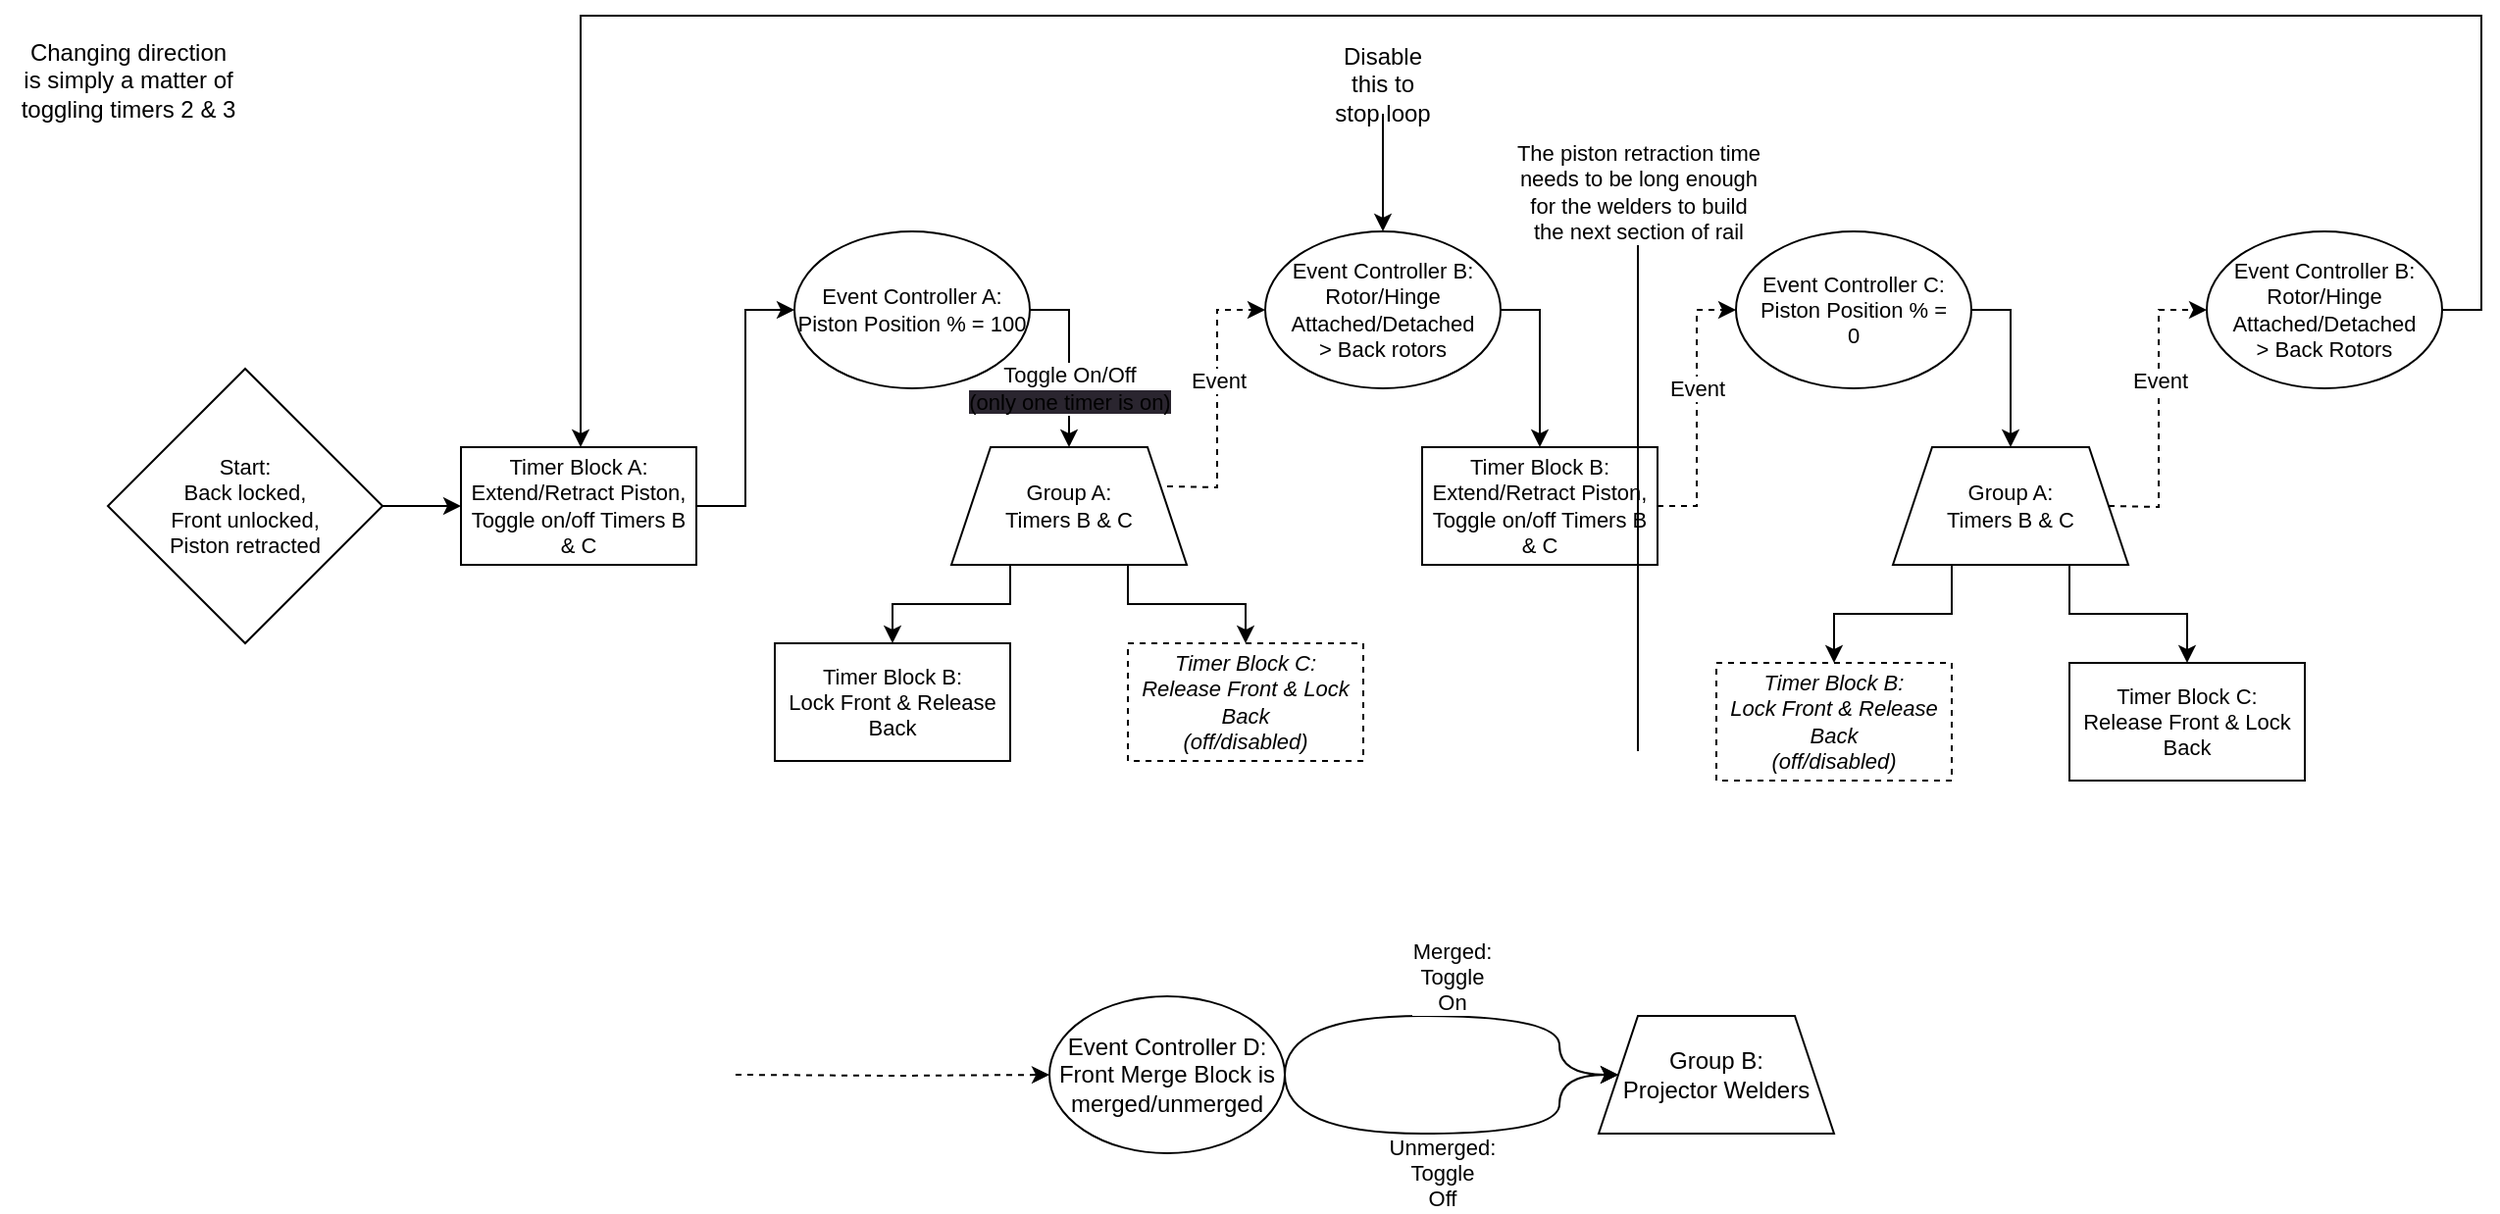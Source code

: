 <mxfile version="21.4.0" type="device">
  <diagram name="Page-1" id="ujPnjMPzOGqqYlNgziyW">
    <mxGraphModel dx="2284" dy="854" grid="1" gridSize="10" guides="1" tooltips="1" connect="1" arrows="1" fold="1" page="1" pageScale="1" pageWidth="850" pageHeight="1100" math="0" shadow="0">
      <root>
        <mxCell id="0" />
        <mxCell id="1" parent="0" />
        <mxCell id="8dTDTXc-oC0BgY1ow9vV-3" style="edgeStyle=orthogonalEdgeStyle;rounded=0;orthogonalLoop=1;jettySize=auto;html=1;entryX=0;entryY=0.5;entryDx=0;entryDy=0;fontSize=11;" edge="1" parent="1" source="8dTDTXc-oC0BgY1ow9vV-1" target="8dTDTXc-oC0BgY1ow9vV-2">
          <mxGeometry relative="1" as="geometry" />
        </mxCell>
        <mxCell id="8dTDTXc-oC0BgY1ow9vV-1" value="Timer Block A:&lt;br style=&quot;font-size: 11px;&quot;&gt;Extend/Retract Piston,&lt;br style=&quot;font-size: 11px;&quot;&gt;Toggle on/off Timers B &amp;amp; C" style="rounded=0;whiteSpace=wrap;html=1;fontSize=11;" vertex="1" parent="1">
          <mxGeometry x="10" y="270" width="120" height="60" as="geometry" />
        </mxCell>
        <mxCell id="8dTDTXc-oC0BgY1ow9vV-5" style="edgeStyle=orthogonalEdgeStyle;rounded=0;orthogonalLoop=1;jettySize=auto;html=1;exitX=1;exitY=0.5;exitDx=0;exitDy=0;fontSize=11;" edge="1" parent="1" source="8dTDTXc-oC0BgY1ow9vV-2" target="8dTDTXc-oC0BgY1ow9vV-45">
          <mxGeometry relative="1" as="geometry">
            <mxPoint x="320" y="260" as="targetPoint" />
          </mxGeometry>
        </mxCell>
        <mxCell id="8dTDTXc-oC0BgY1ow9vV-48" value="Toggle On/Off&lt;br style=&quot;background-color: rgb(42, 37, 47);&quot;&gt;&lt;span style=&quot;background-color: rgb(42, 37, 47);&quot;&gt;(only one timer is on)&lt;/span&gt;" style="edgeLabel;html=1;align=center;verticalAlign=middle;resizable=0;points=[];" vertex="1" connectable="0" parent="8dTDTXc-oC0BgY1ow9vV-5">
          <mxGeometry x="-0.089" relative="1" as="geometry">
            <mxPoint y="19" as="offset" />
          </mxGeometry>
        </mxCell>
        <mxCell id="8dTDTXc-oC0BgY1ow9vV-2" value="Event Controller A:&lt;br style=&quot;font-size: 11px;&quot;&gt;Piston Position % = 100" style="ellipse;whiteSpace=wrap;html=1;fontSize=11;" vertex="1" parent="1">
          <mxGeometry x="180" y="160" width="120" height="80" as="geometry" />
        </mxCell>
        <mxCell id="8dTDTXc-oC0BgY1ow9vV-58" style="edgeStyle=orthogonalEdgeStyle;rounded=0;orthogonalLoop=1;jettySize=auto;html=1;dashed=1;" edge="1" parent="1" target="8dTDTXc-oC0BgY1ow9vV-39">
          <mxGeometry relative="1" as="geometry">
            <mxPoint x="150" y="590" as="sourcePoint" />
          </mxGeometry>
        </mxCell>
        <mxCell id="8dTDTXc-oC0BgY1ow9vV-4" value="Timer Block B:&lt;br style=&quot;font-size: 11px;&quot;&gt;Lock Front &amp;amp; Release Back" style="rounded=0;whiteSpace=wrap;html=1;fontSize=11;" vertex="1" parent="1">
          <mxGeometry x="170" y="370" width="120" height="60" as="geometry" />
        </mxCell>
        <mxCell id="8dTDTXc-oC0BgY1ow9vV-9" style="edgeStyle=orthogonalEdgeStyle;rounded=0;orthogonalLoop=1;jettySize=auto;html=1;exitX=1;exitY=0.5;exitDx=0;exitDy=0;fontSize=11;" edge="1" parent="1" source="8dTDTXc-oC0BgY1ow9vV-6" target="8dTDTXc-oC0BgY1ow9vV-8">
          <mxGeometry relative="1" as="geometry" />
        </mxCell>
        <mxCell id="8dTDTXc-oC0BgY1ow9vV-6" value="Event Controller B:&lt;br style=&quot;font-size: 11px;&quot;&gt;Rotor/Hinge Attached/Detached&lt;br style=&quot;font-size: 11px;&quot;&gt;&amp;gt; Back rotors" style="ellipse;whiteSpace=wrap;html=1;fontSize=11;" vertex="1" parent="1">
          <mxGeometry x="420" y="160" width="120" height="80" as="geometry" />
        </mxCell>
        <mxCell id="8dTDTXc-oC0BgY1ow9vV-11" style="edgeStyle=orthogonalEdgeStyle;rounded=0;orthogonalLoop=1;jettySize=auto;html=1;entryX=0;entryY=0.5;entryDx=0;entryDy=0;fontSize=11;dashed=1;" edge="1" parent="1" source="8dTDTXc-oC0BgY1ow9vV-8" target="8dTDTXc-oC0BgY1ow9vV-10">
          <mxGeometry relative="1" as="geometry" />
        </mxCell>
        <mxCell id="8dTDTXc-oC0BgY1ow9vV-36" value="Event" style="edgeLabel;html=1;align=center;verticalAlign=middle;resizable=0;points=[];" vertex="1" connectable="0" parent="8dTDTXc-oC0BgY1ow9vV-11">
          <mxGeometry x="0.329" y="3" relative="1" as="geometry">
            <mxPoint x="3" y="13" as="offset" />
          </mxGeometry>
        </mxCell>
        <mxCell id="8dTDTXc-oC0BgY1ow9vV-8" value="Timer Block B:&lt;br style=&quot;font-size: 11px;&quot;&gt;Extend/Retract Piston,&lt;br style=&quot;font-size: 11px;&quot;&gt;Toggle on/off Timers B &amp;amp; C" style="rounded=0;whiteSpace=wrap;html=1;fontSize=11;" vertex="1" parent="1">
          <mxGeometry x="500" y="270" width="120" height="60" as="geometry" />
        </mxCell>
        <mxCell id="8dTDTXc-oC0BgY1ow9vV-30" style="edgeStyle=orthogonalEdgeStyle;rounded=0;orthogonalLoop=1;jettySize=auto;html=1;exitX=1;exitY=0.5;exitDx=0;exitDy=0;fontSize=11;" edge="1" parent="1" source="8dTDTXc-oC0BgY1ow9vV-10" target="8dTDTXc-oC0BgY1ow9vV-49">
          <mxGeometry relative="1" as="geometry">
            <mxPoint x="800" y="270" as="targetPoint" />
          </mxGeometry>
        </mxCell>
        <mxCell id="8dTDTXc-oC0BgY1ow9vV-10" value="Event Controller C:&lt;br style=&quot;font-size: 11px;&quot;&gt;Piston Position % =&lt;br style=&quot;font-size: 11px;&quot;&gt;0" style="ellipse;whiteSpace=wrap;html=1;fontSize=11;" vertex="1" parent="1">
          <mxGeometry x="660" y="160" width="120" height="80" as="geometry" />
        </mxCell>
        <mxCell id="8dTDTXc-oC0BgY1ow9vV-12" value="Timer Block C:&lt;br style=&quot;font-size: 11px;&quot;&gt;Release Front &amp;amp; Lock Back&lt;br&gt;(off/disabled)" style="rounded=0;whiteSpace=wrap;html=1;fontSize=11;dashed=1;fontStyle=2" vertex="1" parent="1">
          <mxGeometry x="350" y="370" width="120" height="60" as="geometry" />
        </mxCell>
        <mxCell id="8dTDTXc-oC0BgY1ow9vV-17" style="edgeStyle=orthogonalEdgeStyle;rounded=0;orthogonalLoop=1;jettySize=auto;html=1;exitX=1;exitY=0.5;exitDx=0;exitDy=0;" edge="1" parent="1" source="8dTDTXc-oC0BgY1ow9vV-14" target="8dTDTXc-oC0BgY1ow9vV-1">
          <mxGeometry relative="1" as="geometry">
            <mxPoint x="70" y="100" as="targetPoint" />
            <Array as="points">
              <mxPoint x="1040" y="200" />
              <mxPoint x="1040" y="50" />
              <mxPoint x="71" y="50" />
            </Array>
          </mxGeometry>
        </mxCell>
        <mxCell id="8dTDTXc-oC0BgY1ow9vV-14" value="&lt;font style=&quot;font-size: 11px;&quot;&gt;Event Controller B:&lt;br style=&quot;font-size: 11px;&quot;&gt;&lt;font style=&quot;font-size: 11px;&quot;&gt;Rotor/Hinge Attached/Detached&lt;br style=&quot;font-size: 11px;&quot;&gt;&lt;/font&gt;&amp;gt; Back Rotors&lt;/font&gt;" style="ellipse;whiteSpace=wrap;html=1;fontSize=11;" vertex="1" parent="1">
          <mxGeometry x="900" y="160" width="120" height="80" as="geometry" />
        </mxCell>
        <mxCell id="8dTDTXc-oC0BgY1ow9vV-22" style="edgeStyle=orthogonalEdgeStyle;rounded=0;orthogonalLoop=1;jettySize=auto;html=1;fontSize=11;exitX=0.25;exitY=1;exitDx=0;exitDy=0;" edge="1" parent="1" source="8dTDTXc-oC0BgY1ow9vV-45" target="8dTDTXc-oC0BgY1ow9vV-4">
          <mxGeometry relative="1" as="geometry">
            <mxPoint x="290" y="320" as="sourcePoint" />
          </mxGeometry>
        </mxCell>
        <mxCell id="8dTDTXc-oC0BgY1ow9vV-23" style="edgeStyle=orthogonalEdgeStyle;rounded=0;orthogonalLoop=1;jettySize=auto;html=1;fontSize=11;exitX=0.75;exitY=1;exitDx=0;exitDy=0;" edge="1" parent="1" source="8dTDTXc-oC0BgY1ow9vV-45" target="8dTDTXc-oC0BgY1ow9vV-12">
          <mxGeometry relative="1" as="geometry">
            <mxPoint x="320" y="340" as="sourcePoint" />
          </mxGeometry>
        </mxCell>
        <mxCell id="8dTDTXc-oC0BgY1ow9vV-24" style="edgeStyle=orthogonalEdgeStyle;rounded=0;orthogonalLoop=1;jettySize=auto;html=1;entryX=0;entryY=0.5;entryDx=0;entryDy=0;dashed=1;fontSize=11;" edge="1" parent="1" target="8dTDTXc-oC0BgY1ow9vV-6">
          <mxGeometry relative="1" as="geometry">
            <mxPoint x="370" y="290" as="sourcePoint" />
          </mxGeometry>
        </mxCell>
        <mxCell id="8dTDTXc-oC0BgY1ow9vV-35" value="Event" style="edgeLabel;html=1;align=center;verticalAlign=middle;resizable=0;points=[];" vertex="1" connectable="0" parent="8dTDTXc-oC0BgY1ow9vV-24">
          <mxGeometry x="0.214" y="-4" relative="1" as="geometry">
            <mxPoint x="-4" y="5" as="offset" />
          </mxGeometry>
        </mxCell>
        <mxCell id="8dTDTXc-oC0BgY1ow9vV-25" value="Timer Block B:&lt;br style=&quot;font-size: 11px;&quot;&gt;Lock Front &amp;amp; Release Back&lt;br&gt;(off/disabled)" style="rounded=0;whiteSpace=wrap;html=1;fontSize=11;dashed=1;fontStyle=2" vertex="1" parent="1">
          <mxGeometry x="650" y="380" width="120" height="60" as="geometry" />
        </mxCell>
        <mxCell id="8dTDTXc-oC0BgY1ow9vV-26" value="Timer Block C:&lt;br style=&quot;font-size: 11px;&quot;&gt;Release Front &amp;amp; Lock Back" style="rounded=0;whiteSpace=wrap;html=1;fontSize=11;" vertex="1" parent="1">
          <mxGeometry x="830" y="380" width="120" height="60" as="geometry" />
        </mxCell>
        <mxCell id="8dTDTXc-oC0BgY1ow9vV-27" style="edgeStyle=orthogonalEdgeStyle;rounded=0;orthogonalLoop=1;jettySize=auto;html=1;exitX=0.25;exitY=1;exitDx=0;exitDy=0;fontSize=11;" edge="1" parent="1" source="8dTDTXc-oC0BgY1ow9vV-49" target="8dTDTXc-oC0BgY1ow9vV-25">
          <mxGeometry relative="1" as="geometry">
            <mxPoint x="770" y="330" as="sourcePoint" />
          </mxGeometry>
        </mxCell>
        <mxCell id="8dTDTXc-oC0BgY1ow9vV-28" style="edgeStyle=orthogonalEdgeStyle;rounded=0;orthogonalLoop=1;jettySize=auto;html=1;exitX=0.75;exitY=1;exitDx=0;exitDy=0;fontSize=11;" edge="1" parent="1" source="8dTDTXc-oC0BgY1ow9vV-49" target="8dTDTXc-oC0BgY1ow9vV-26">
          <mxGeometry relative="1" as="geometry">
            <mxPoint x="830" y="330" as="sourcePoint" />
          </mxGeometry>
        </mxCell>
        <mxCell id="8dTDTXc-oC0BgY1ow9vV-31" style="edgeStyle=orthogonalEdgeStyle;rounded=0;orthogonalLoop=1;jettySize=auto;html=1;entryX=0;entryY=0.5;entryDx=0;entryDy=0;fontSize=11;dashed=1;" edge="1" parent="1" target="8dTDTXc-oC0BgY1ow9vV-14">
          <mxGeometry relative="1" as="geometry">
            <mxPoint x="850" y="300" as="sourcePoint" />
          </mxGeometry>
        </mxCell>
        <mxCell id="8dTDTXc-oC0BgY1ow9vV-37" value="Event" style="edgeLabel;html=1;align=center;verticalAlign=middle;resizable=0;points=[];" vertex="1" connectable="0" parent="8dTDTXc-oC0BgY1ow9vV-31">
          <mxGeometry x="0.387" relative="1" as="geometry">
            <mxPoint y="14" as="offset" />
          </mxGeometry>
        </mxCell>
        <mxCell id="8dTDTXc-oC0BgY1ow9vV-33" style="edgeStyle=orthogonalEdgeStyle;rounded=0;orthogonalLoop=1;jettySize=auto;html=1;entryX=0;entryY=0.5;entryDx=0;entryDy=0;" edge="1" parent="1" source="8dTDTXc-oC0BgY1ow9vV-32" target="8dTDTXc-oC0BgY1ow9vV-1">
          <mxGeometry relative="1" as="geometry" />
        </mxCell>
        <mxCell id="8dTDTXc-oC0BgY1ow9vV-32" value="Start:&lt;br style=&quot;font-size: 11px;&quot;&gt;Back locked,&lt;br style=&quot;font-size: 11px;&quot;&gt;Front unlocked,&lt;br style=&quot;font-size: 11px;&quot;&gt;Piston retracted" style="rhombus;whiteSpace=wrap;html=1;fontSize=11;" vertex="1" parent="1">
          <mxGeometry x="-170" y="230" width="140" height="140" as="geometry" />
        </mxCell>
        <mxCell id="8dTDTXc-oC0BgY1ow9vV-41" value="Merged:&lt;br&gt;Toggle &lt;br&gt;On" style="edgeStyle=orthogonalEdgeStyle;rounded=0;orthogonalLoop=1;jettySize=auto;html=1;exitX=1;exitY=0.5;exitDx=0;exitDy=0;curved=1;entryX=0;entryY=0.5;entryDx=0;entryDy=0;" edge="1" parent="1" source="8dTDTXc-oC0BgY1ow9vV-39" target="8dTDTXc-oC0BgY1ow9vV-47">
          <mxGeometry y="20" relative="1" as="geometry">
            <mxPoint x="490" y="590" as="targetPoint" />
            <Array as="points">
              <mxPoint x="430" y="560" />
              <mxPoint x="570" y="560" />
            </Array>
            <mxPoint as="offset" />
          </mxGeometry>
        </mxCell>
        <mxCell id="8dTDTXc-oC0BgY1ow9vV-39" value="Event Controller D:&lt;br&gt;Front Merge Block is merged/unmerged" style="ellipse;whiteSpace=wrap;html=1;" vertex="1" parent="1">
          <mxGeometry x="310" y="550" width="120" height="80" as="geometry" />
        </mxCell>
        <mxCell id="8dTDTXc-oC0BgY1ow9vV-45" value="Group A:&lt;br style=&quot;font-size: 11px;&quot;&gt;Timers B &amp;amp; C" style="shape=trapezoid;perimeter=trapezoidPerimeter;whiteSpace=wrap;html=1;fixedSize=1;fontSize=11;" vertex="1" parent="1">
          <mxGeometry x="260" y="270" width="120" height="60" as="geometry" />
        </mxCell>
        <mxCell id="8dTDTXc-oC0BgY1ow9vV-47" value="Group B:&lt;br&gt;Projector Welders" style="shape=trapezoid;perimeter=trapezoidPerimeter;whiteSpace=wrap;html=1;fixedSize=1;" vertex="1" parent="1">
          <mxGeometry x="590" y="560" width="120" height="60" as="geometry" />
        </mxCell>
        <mxCell id="8dTDTXc-oC0BgY1ow9vV-49" value="Group A:&lt;br style=&quot;font-size: 11px;&quot;&gt;Timers B &amp;amp; C" style="shape=trapezoid;perimeter=trapezoidPerimeter;whiteSpace=wrap;html=1;fixedSize=1;fontSize=11;" vertex="1" parent="1">
          <mxGeometry x="740" y="270" width="120" height="60" as="geometry" />
        </mxCell>
        <mxCell id="8dTDTXc-oC0BgY1ow9vV-56" value="Unmerged:&lt;br&gt;Toggle &lt;br&gt;Off" style="edgeStyle=orthogonalEdgeStyle;rounded=0;orthogonalLoop=1;jettySize=auto;html=1;exitX=1;exitY=0.5;exitDx=0;exitDy=0;curved=1;entryX=0;entryY=0.5;entryDx=0;entryDy=0;" edge="1" parent="1" target="8dTDTXc-oC0BgY1ow9vV-47">
          <mxGeometry x="-0.043" y="-20" relative="1" as="geometry">
            <mxPoint x="430" y="590" as="sourcePoint" />
            <mxPoint x="570" y="590" as="targetPoint" />
            <Array as="points">
              <mxPoint x="430" y="620" />
              <mxPoint x="570" y="620" />
              <mxPoint x="570" y="590" />
            </Array>
            <mxPoint as="offset" />
          </mxGeometry>
        </mxCell>
        <mxCell id="8dTDTXc-oC0BgY1ow9vV-62" value="Changing direction&lt;br&gt;is simply a matter of&lt;br&gt;toggling timers 2 &amp;amp; 3" style="text;html=1;align=center;verticalAlign=middle;resizable=0;points=[];autosize=1;strokeColor=none;fillColor=none;" vertex="1" parent="1">
          <mxGeometry x="-225" y="53" width="130" height="60" as="geometry" />
        </mxCell>
        <mxCell id="8dTDTXc-oC0BgY1ow9vV-64" style="edgeStyle=orthogonalEdgeStyle;rounded=0;orthogonalLoop=1;jettySize=auto;html=1;" edge="1" parent="1" source="8dTDTXc-oC0BgY1ow9vV-63" target="8dTDTXc-oC0BgY1ow9vV-6">
          <mxGeometry relative="1" as="geometry" />
        </mxCell>
        <mxCell id="8dTDTXc-oC0BgY1ow9vV-63" value="Disable this to stop loop" style="text;html=1;strokeColor=none;fillColor=none;align=center;verticalAlign=middle;whiteSpace=wrap;rounded=0;" vertex="1" parent="1">
          <mxGeometry x="450" y="70" width="60" height="30" as="geometry" />
        </mxCell>
        <mxCell id="8dTDTXc-oC0BgY1ow9vV-65" value="" style="endArrow=none;html=1;rounded=0;" edge="1" parent="1">
          <mxGeometry width="50" height="50" relative="1" as="geometry">
            <mxPoint x="610" y="425" as="sourcePoint" />
            <mxPoint x="610" y="120" as="targetPoint" />
          </mxGeometry>
        </mxCell>
        <mxCell id="8dTDTXc-oC0BgY1ow9vV-66" value="The piston retraction time&lt;br&gt;needs to be long enough&lt;br&gt;for the welders to build&lt;br&gt;the next section of rail" style="edgeLabel;html=1;align=center;verticalAlign=middle;resizable=0;points=[];" vertex="1" connectable="0" parent="8dTDTXc-oC0BgY1ow9vV-65">
          <mxGeometry x="0.869" relative="1" as="geometry">
            <mxPoint as="offset" />
          </mxGeometry>
        </mxCell>
      </root>
    </mxGraphModel>
  </diagram>
</mxfile>
